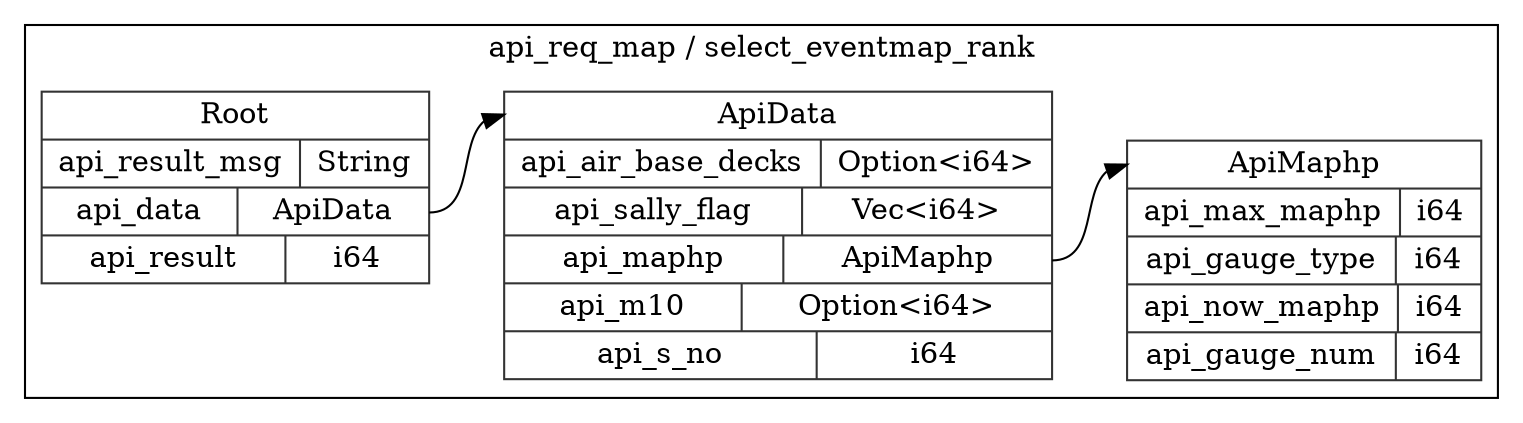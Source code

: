 digraph {
  rankdir=LR;
  subgraph cluster_0 {
    label="api_req_map / select_eventmap_rank";
    node [style="filled", color=white, style="solid", color=gray20];
    api_req_map__select_eventmap_rank__ApiMaphp [label="<ApiMaphp> ApiMaphp  | { api_max_maphp | <api_max_maphp> i64 } | { api_gauge_type | <api_gauge_type> i64 } | { api_now_maphp | <api_now_maphp> i64 } | { api_gauge_num | <api_gauge_num> i64 }", shape=record];
    api_req_map__select_eventmap_rank__Root [label="<Root> Root  | { api_result_msg | <api_result_msg> String } | { api_data | <api_data> ApiData } | { api_result | <api_result> i64 }", shape=record];
    api_req_map__select_eventmap_rank__ApiData;
    api_req_map__select_eventmap_rank__Root:api_data:e -> api_req_map__select_eventmap_rank__ApiData:ApiData:w;
    api_req_map__select_eventmap_rank__ApiData [label="<ApiData> ApiData  | { api_air_base_decks | <api_air_base_decks> Option\<i64\> } | { api_sally_flag | <api_sally_flag> Vec\<i64\> } | { api_maphp | <api_maphp> ApiMaphp } | { api_m10 | <api_m10> Option\<i64\> } | { api_s_no | <api_s_no> i64 }", shape=record];
    api_req_map__select_eventmap_rank__ApiData:api_maphp:e -> api_req_map__select_eventmap_rank__ApiMaphp:ApiMaphp:w;
  }
}
